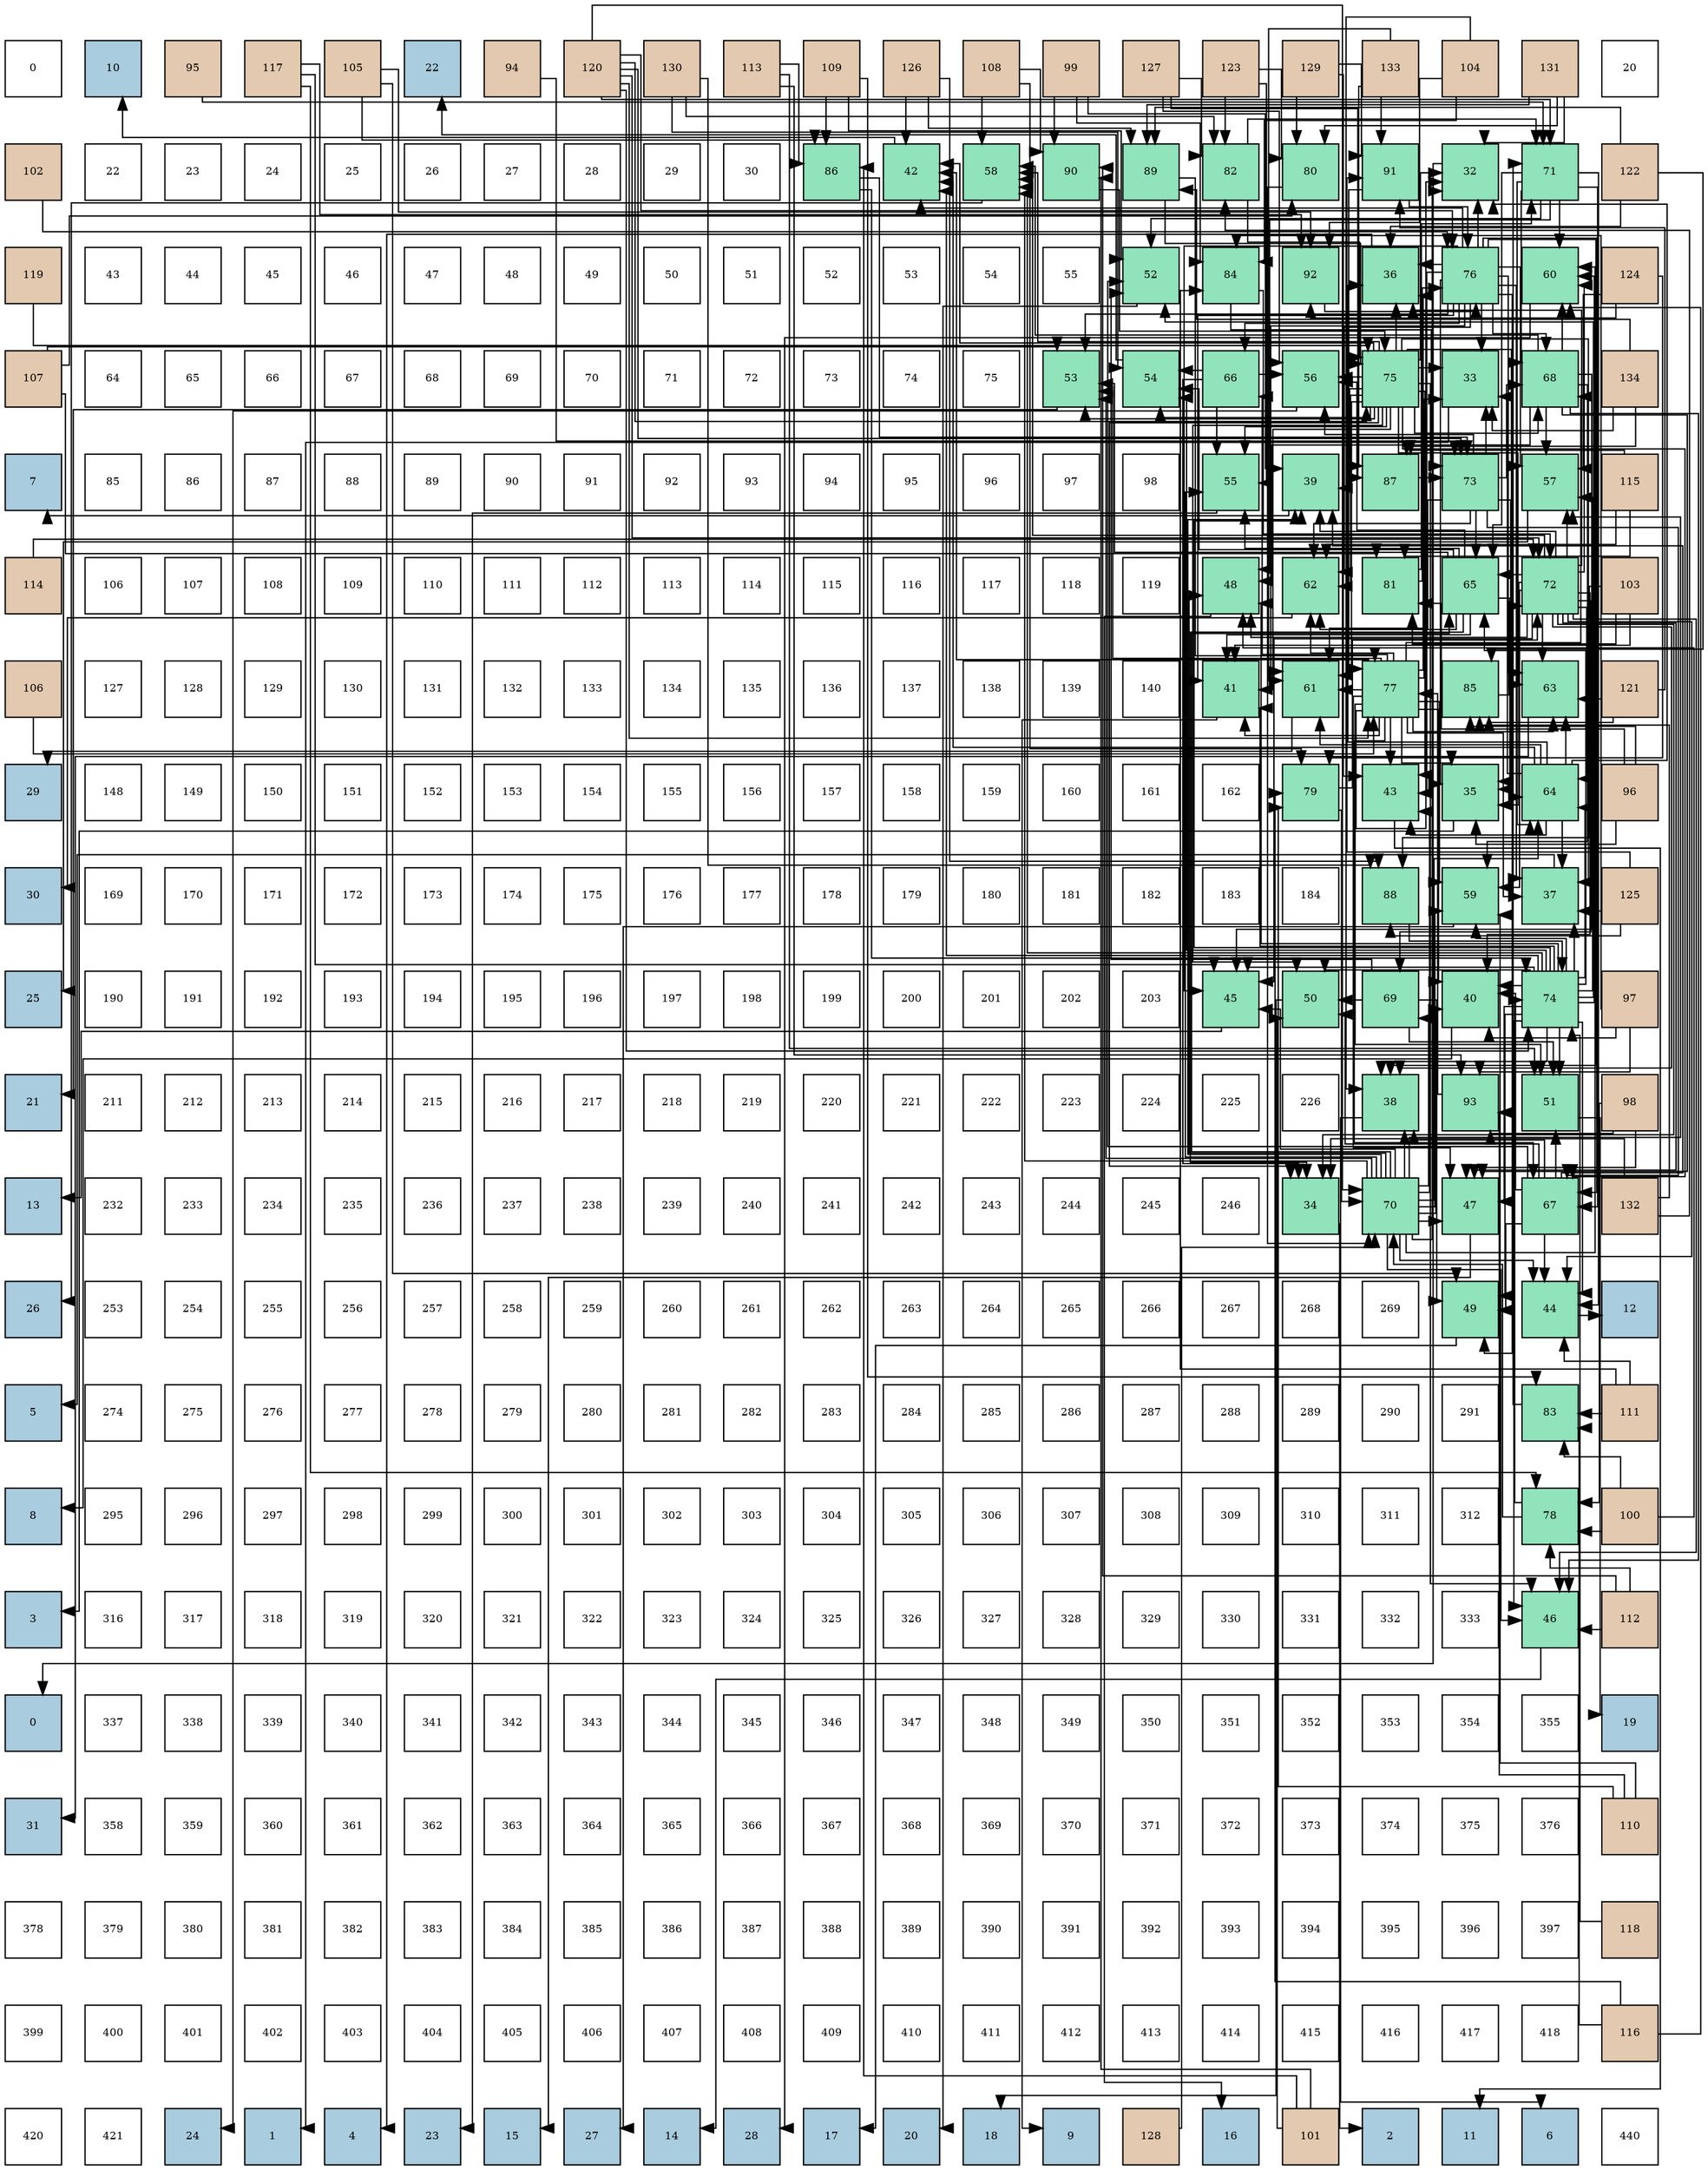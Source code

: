 digraph layout{
 rankdir=TB;
 splines=ortho;
 node [style=filled shape=square fixedsize=true width=0.6];
0[label="0", fontsize=8, fillcolor="#ffffff"];
1[label="10", fontsize=8, fillcolor="#a9ccde"];
2[label="95", fontsize=8, fillcolor="#e3c9af"];
3[label="117", fontsize=8, fillcolor="#e3c9af"];
4[label="105", fontsize=8, fillcolor="#e3c9af"];
5[label="22", fontsize=8, fillcolor="#a9ccde"];
6[label="94", fontsize=8, fillcolor="#e3c9af"];
7[label="120", fontsize=8, fillcolor="#e3c9af"];
8[label="130", fontsize=8, fillcolor="#e3c9af"];
9[label="113", fontsize=8, fillcolor="#e3c9af"];
10[label="109", fontsize=8, fillcolor="#e3c9af"];
11[label="126", fontsize=8, fillcolor="#e3c9af"];
12[label="108", fontsize=8, fillcolor="#e3c9af"];
13[label="99", fontsize=8, fillcolor="#e3c9af"];
14[label="127", fontsize=8, fillcolor="#e3c9af"];
15[label="123", fontsize=8, fillcolor="#e3c9af"];
16[label="129", fontsize=8, fillcolor="#e3c9af"];
17[label="133", fontsize=8, fillcolor="#e3c9af"];
18[label="104", fontsize=8, fillcolor="#e3c9af"];
19[label="131", fontsize=8, fillcolor="#e3c9af"];
20[label="20", fontsize=8, fillcolor="#ffffff"];
21[label="102", fontsize=8, fillcolor="#e3c9af"];
22[label="22", fontsize=8, fillcolor="#ffffff"];
23[label="23", fontsize=8, fillcolor="#ffffff"];
24[label="24", fontsize=8, fillcolor="#ffffff"];
25[label="25", fontsize=8, fillcolor="#ffffff"];
26[label="26", fontsize=8, fillcolor="#ffffff"];
27[label="27", fontsize=8, fillcolor="#ffffff"];
28[label="28", fontsize=8, fillcolor="#ffffff"];
29[label="29", fontsize=8, fillcolor="#ffffff"];
30[label="30", fontsize=8, fillcolor="#ffffff"];
31[label="86", fontsize=8, fillcolor="#91e3bb"];
32[label="42", fontsize=8, fillcolor="#91e3bb"];
33[label="58", fontsize=8, fillcolor="#91e3bb"];
34[label="90", fontsize=8, fillcolor="#91e3bb"];
35[label="89", fontsize=8, fillcolor="#91e3bb"];
36[label="82", fontsize=8, fillcolor="#91e3bb"];
37[label="80", fontsize=8, fillcolor="#91e3bb"];
38[label="91", fontsize=8, fillcolor="#91e3bb"];
39[label="32", fontsize=8, fillcolor="#91e3bb"];
40[label="71", fontsize=8, fillcolor="#91e3bb"];
41[label="122", fontsize=8, fillcolor="#e3c9af"];
42[label="119", fontsize=8, fillcolor="#e3c9af"];
43[label="43", fontsize=8, fillcolor="#ffffff"];
44[label="44", fontsize=8, fillcolor="#ffffff"];
45[label="45", fontsize=8, fillcolor="#ffffff"];
46[label="46", fontsize=8, fillcolor="#ffffff"];
47[label="47", fontsize=8, fillcolor="#ffffff"];
48[label="48", fontsize=8, fillcolor="#ffffff"];
49[label="49", fontsize=8, fillcolor="#ffffff"];
50[label="50", fontsize=8, fillcolor="#ffffff"];
51[label="51", fontsize=8, fillcolor="#ffffff"];
52[label="52", fontsize=8, fillcolor="#ffffff"];
53[label="53", fontsize=8, fillcolor="#ffffff"];
54[label="54", fontsize=8, fillcolor="#ffffff"];
55[label="55", fontsize=8, fillcolor="#ffffff"];
56[label="52", fontsize=8, fillcolor="#91e3bb"];
57[label="84", fontsize=8, fillcolor="#91e3bb"];
58[label="92", fontsize=8, fillcolor="#91e3bb"];
59[label="36", fontsize=8, fillcolor="#91e3bb"];
60[label="76", fontsize=8, fillcolor="#91e3bb"];
61[label="60", fontsize=8, fillcolor="#91e3bb"];
62[label="124", fontsize=8, fillcolor="#e3c9af"];
63[label="107", fontsize=8, fillcolor="#e3c9af"];
64[label="64", fontsize=8, fillcolor="#ffffff"];
65[label="65", fontsize=8, fillcolor="#ffffff"];
66[label="66", fontsize=8, fillcolor="#ffffff"];
67[label="67", fontsize=8, fillcolor="#ffffff"];
68[label="68", fontsize=8, fillcolor="#ffffff"];
69[label="69", fontsize=8, fillcolor="#ffffff"];
70[label="70", fontsize=8, fillcolor="#ffffff"];
71[label="71", fontsize=8, fillcolor="#ffffff"];
72[label="72", fontsize=8, fillcolor="#ffffff"];
73[label="73", fontsize=8, fillcolor="#ffffff"];
74[label="74", fontsize=8, fillcolor="#ffffff"];
75[label="75", fontsize=8, fillcolor="#ffffff"];
76[label="53", fontsize=8, fillcolor="#91e3bb"];
77[label="54", fontsize=8, fillcolor="#91e3bb"];
78[label="66", fontsize=8, fillcolor="#91e3bb"];
79[label="56", fontsize=8, fillcolor="#91e3bb"];
80[label="75", fontsize=8, fillcolor="#91e3bb"];
81[label="33", fontsize=8, fillcolor="#91e3bb"];
82[label="68", fontsize=8, fillcolor="#91e3bb"];
83[label="134", fontsize=8, fillcolor="#e3c9af"];
84[label="7", fontsize=8, fillcolor="#a9ccde"];
85[label="85", fontsize=8, fillcolor="#ffffff"];
86[label="86", fontsize=8, fillcolor="#ffffff"];
87[label="87", fontsize=8, fillcolor="#ffffff"];
88[label="88", fontsize=8, fillcolor="#ffffff"];
89[label="89", fontsize=8, fillcolor="#ffffff"];
90[label="90", fontsize=8, fillcolor="#ffffff"];
91[label="91", fontsize=8, fillcolor="#ffffff"];
92[label="92", fontsize=8, fillcolor="#ffffff"];
93[label="93", fontsize=8, fillcolor="#ffffff"];
94[label="94", fontsize=8, fillcolor="#ffffff"];
95[label="95", fontsize=8, fillcolor="#ffffff"];
96[label="96", fontsize=8, fillcolor="#ffffff"];
97[label="97", fontsize=8, fillcolor="#ffffff"];
98[label="98", fontsize=8, fillcolor="#ffffff"];
99[label="55", fontsize=8, fillcolor="#91e3bb"];
100[label="39", fontsize=8, fillcolor="#91e3bb"];
101[label="87", fontsize=8, fillcolor="#91e3bb"];
102[label="73", fontsize=8, fillcolor="#91e3bb"];
103[label="57", fontsize=8, fillcolor="#91e3bb"];
104[label="115", fontsize=8, fillcolor="#e3c9af"];
105[label="114", fontsize=8, fillcolor="#e3c9af"];
106[label="106", fontsize=8, fillcolor="#ffffff"];
107[label="107", fontsize=8, fillcolor="#ffffff"];
108[label="108", fontsize=8, fillcolor="#ffffff"];
109[label="109", fontsize=8, fillcolor="#ffffff"];
110[label="110", fontsize=8, fillcolor="#ffffff"];
111[label="111", fontsize=8, fillcolor="#ffffff"];
112[label="112", fontsize=8, fillcolor="#ffffff"];
113[label="113", fontsize=8, fillcolor="#ffffff"];
114[label="114", fontsize=8, fillcolor="#ffffff"];
115[label="115", fontsize=8, fillcolor="#ffffff"];
116[label="116", fontsize=8, fillcolor="#ffffff"];
117[label="117", fontsize=8, fillcolor="#ffffff"];
118[label="118", fontsize=8, fillcolor="#ffffff"];
119[label="119", fontsize=8, fillcolor="#ffffff"];
120[label="48", fontsize=8, fillcolor="#91e3bb"];
121[label="62", fontsize=8, fillcolor="#91e3bb"];
122[label="81", fontsize=8, fillcolor="#91e3bb"];
123[label="65", fontsize=8, fillcolor="#91e3bb"];
124[label="72", fontsize=8, fillcolor="#91e3bb"];
125[label="103", fontsize=8, fillcolor="#e3c9af"];
126[label="106", fontsize=8, fillcolor="#e3c9af"];
127[label="127", fontsize=8, fillcolor="#ffffff"];
128[label="128", fontsize=8, fillcolor="#ffffff"];
129[label="129", fontsize=8, fillcolor="#ffffff"];
130[label="130", fontsize=8, fillcolor="#ffffff"];
131[label="131", fontsize=8, fillcolor="#ffffff"];
132[label="132", fontsize=8, fillcolor="#ffffff"];
133[label="133", fontsize=8, fillcolor="#ffffff"];
134[label="134", fontsize=8, fillcolor="#ffffff"];
135[label="135", fontsize=8, fillcolor="#ffffff"];
136[label="136", fontsize=8, fillcolor="#ffffff"];
137[label="137", fontsize=8, fillcolor="#ffffff"];
138[label="138", fontsize=8, fillcolor="#ffffff"];
139[label="139", fontsize=8, fillcolor="#ffffff"];
140[label="140", fontsize=8, fillcolor="#ffffff"];
141[label="41", fontsize=8, fillcolor="#91e3bb"];
142[label="61", fontsize=8, fillcolor="#91e3bb"];
143[label="77", fontsize=8, fillcolor="#91e3bb"];
144[label="85", fontsize=8, fillcolor="#91e3bb"];
145[label="63", fontsize=8, fillcolor="#91e3bb"];
146[label="121", fontsize=8, fillcolor="#e3c9af"];
147[label="29", fontsize=8, fillcolor="#a9ccde"];
148[label="148", fontsize=8, fillcolor="#ffffff"];
149[label="149", fontsize=8, fillcolor="#ffffff"];
150[label="150", fontsize=8, fillcolor="#ffffff"];
151[label="151", fontsize=8, fillcolor="#ffffff"];
152[label="152", fontsize=8, fillcolor="#ffffff"];
153[label="153", fontsize=8, fillcolor="#ffffff"];
154[label="154", fontsize=8, fillcolor="#ffffff"];
155[label="155", fontsize=8, fillcolor="#ffffff"];
156[label="156", fontsize=8, fillcolor="#ffffff"];
157[label="157", fontsize=8, fillcolor="#ffffff"];
158[label="158", fontsize=8, fillcolor="#ffffff"];
159[label="159", fontsize=8, fillcolor="#ffffff"];
160[label="160", fontsize=8, fillcolor="#ffffff"];
161[label="161", fontsize=8, fillcolor="#ffffff"];
162[label="162", fontsize=8, fillcolor="#ffffff"];
163[label="79", fontsize=8, fillcolor="#91e3bb"];
164[label="43", fontsize=8, fillcolor="#91e3bb"];
165[label="35", fontsize=8, fillcolor="#91e3bb"];
166[label="64", fontsize=8, fillcolor="#91e3bb"];
167[label="96", fontsize=8, fillcolor="#e3c9af"];
168[label="30", fontsize=8, fillcolor="#a9ccde"];
169[label="169", fontsize=8, fillcolor="#ffffff"];
170[label="170", fontsize=8, fillcolor="#ffffff"];
171[label="171", fontsize=8, fillcolor="#ffffff"];
172[label="172", fontsize=8, fillcolor="#ffffff"];
173[label="173", fontsize=8, fillcolor="#ffffff"];
174[label="174", fontsize=8, fillcolor="#ffffff"];
175[label="175", fontsize=8, fillcolor="#ffffff"];
176[label="176", fontsize=8, fillcolor="#ffffff"];
177[label="177", fontsize=8, fillcolor="#ffffff"];
178[label="178", fontsize=8, fillcolor="#ffffff"];
179[label="179", fontsize=8, fillcolor="#ffffff"];
180[label="180", fontsize=8, fillcolor="#ffffff"];
181[label="181", fontsize=8, fillcolor="#ffffff"];
182[label="182", fontsize=8, fillcolor="#ffffff"];
183[label="183", fontsize=8, fillcolor="#ffffff"];
184[label="184", fontsize=8, fillcolor="#ffffff"];
185[label="88", fontsize=8, fillcolor="#91e3bb"];
186[label="59", fontsize=8, fillcolor="#91e3bb"];
187[label="37", fontsize=8, fillcolor="#91e3bb"];
188[label="125", fontsize=8, fillcolor="#e3c9af"];
189[label="25", fontsize=8, fillcolor="#a9ccde"];
190[label="190", fontsize=8, fillcolor="#ffffff"];
191[label="191", fontsize=8, fillcolor="#ffffff"];
192[label="192", fontsize=8, fillcolor="#ffffff"];
193[label="193", fontsize=8, fillcolor="#ffffff"];
194[label="194", fontsize=8, fillcolor="#ffffff"];
195[label="195", fontsize=8, fillcolor="#ffffff"];
196[label="196", fontsize=8, fillcolor="#ffffff"];
197[label="197", fontsize=8, fillcolor="#ffffff"];
198[label="198", fontsize=8, fillcolor="#ffffff"];
199[label="199", fontsize=8, fillcolor="#ffffff"];
200[label="200", fontsize=8, fillcolor="#ffffff"];
201[label="201", fontsize=8, fillcolor="#ffffff"];
202[label="202", fontsize=8, fillcolor="#ffffff"];
203[label="203", fontsize=8, fillcolor="#ffffff"];
204[label="45", fontsize=8, fillcolor="#91e3bb"];
205[label="50", fontsize=8, fillcolor="#91e3bb"];
206[label="69", fontsize=8, fillcolor="#91e3bb"];
207[label="40", fontsize=8, fillcolor="#91e3bb"];
208[label="74", fontsize=8, fillcolor="#91e3bb"];
209[label="97", fontsize=8, fillcolor="#e3c9af"];
210[label="21", fontsize=8, fillcolor="#a9ccde"];
211[label="211", fontsize=8, fillcolor="#ffffff"];
212[label="212", fontsize=8, fillcolor="#ffffff"];
213[label="213", fontsize=8, fillcolor="#ffffff"];
214[label="214", fontsize=8, fillcolor="#ffffff"];
215[label="215", fontsize=8, fillcolor="#ffffff"];
216[label="216", fontsize=8, fillcolor="#ffffff"];
217[label="217", fontsize=8, fillcolor="#ffffff"];
218[label="218", fontsize=8, fillcolor="#ffffff"];
219[label="219", fontsize=8, fillcolor="#ffffff"];
220[label="220", fontsize=8, fillcolor="#ffffff"];
221[label="221", fontsize=8, fillcolor="#ffffff"];
222[label="222", fontsize=8, fillcolor="#ffffff"];
223[label="223", fontsize=8, fillcolor="#ffffff"];
224[label="224", fontsize=8, fillcolor="#ffffff"];
225[label="225", fontsize=8, fillcolor="#ffffff"];
226[label="226", fontsize=8, fillcolor="#ffffff"];
227[label="38", fontsize=8, fillcolor="#91e3bb"];
228[label="93", fontsize=8, fillcolor="#91e3bb"];
229[label="51", fontsize=8, fillcolor="#91e3bb"];
230[label="98", fontsize=8, fillcolor="#e3c9af"];
231[label="13", fontsize=8, fillcolor="#a9ccde"];
232[label="232", fontsize=8, fillcolor="#ffffff"];
233[label="233", fontsize=8, fillcolor="#ffffff"];
234[label="234", fontsize=8, fillcolor="#ffffff"];
235[label="235", fontsize=8, fillcolor="#ffffff"];
236[label="236", fontsize=8, fillcolor="#ffffff"];
237[label="237", fontsize=8, fillcolor="#ffffff"];
238[label="238", fontsize=8, fillcolor="#ffffff"];
239[label="239", fontsize=8, fillcolor="#ffffff"];
240[label="240", fontsize=8, fillcolor="#ffffff"];
241[label="241", fontsize=8, fillcolor="#ffffff"];
242[label="242", fontsize=8, fillcolor="#ffffff"];
243[label="243", fontsize=8, fillcolor="#ffffff"];
244[label="244", fontsize=8, fillcolor="#ffffff"];
245[label="245", fontsize=8, fillcolor="#ffffff"];
246[label="246", fontsize=8, fillcolor="#ffffff"];
247[label="34", fontsize=8, fillcolor="#91e3bb"];
248[label="70", fontsize=8, fillcolor="#91e3bb"];
249[label="47", fontsize=8, fillcolor="#91e3bb"];
250[label="67", fontsize=8, fillcolor="#91e3bb"];
251[label="132", fontsize=8, fillcolor="#e3c9af"];
252[label="26", fontsize=8, fillcolor="#a9ccde"];
253[label="253", fontsize=8, fillcolor="#ffffff"];
254[label="254", fontsize=8, fillcolor="#ffffff"];
255[label="255", fontsize=8, fillcolor="#ffffff"];
256[label="256", fontsize=8, fillcolor="#ffffff"];
257[label="257", fontsize=8, fillcolor="#ffffff"];
258[label="258", fontsize=8, fillcolor="#ffffff"];
259[label="259", fontsize=8, fillcolor="#ffffff"];
260[label="260", fontsize=8, fillcolor="#ffffff"];
261[label="261", fontsize=8, fillcolor="#ffffff"];
262[label="262", fontsize=8, fillcolor="#ffffff"];
263[label="263", fontsize=8, fillcolor="#ffffff"];
264[label="264", fontsize=8, fillcolor="#ffffff"];
265[label="265", fontsize=8, fillcolor="#ffffff"];
266[label="266", fontsize=8, fillcolor="#ffffff"];
267[label="267", fontsize=8, fillcolor="#ffffff"];
268[label="268", fontsize=8, fillcolor="#ffffff"];
269[label="269", fontsize=8, fillcolor="#ffffff"];
270[label="49", fontsize=8, fillcolor="#91e3bb"];
271[label="44", fontsize=8, fillcolor="#91e3bb"];
272[label="12", fontsize=8, fillcolor="#a9ccde"];
273[label="5", fontsize=8, fillcolor="#a9ccde"];
274[label="274", fontsize=8, fillcolor="#ffffff"];
275[label="275", fontsize=8, fillcolor="#ffffff"];
276[label="276", fontsize=8, fillcolor="#ffffff"];
277[label="277", fontsize=8, fillcolor="#ffffff"];
278[label="278", fontsize=8, fillcolor="#ffffff"];
279[label="279", fontsize=8, fillcolor="#ffffff"];
280[label="280", fontsize=8, fillcolor="#ffffff"];
281[label="281", fontsize=8, fillcolor="#ffffff"];
282[label="282", fontsize=8, fillcolor="#ffffff"];
283[label="283", fontsize=8, fillcolor="#ffffff"];
284[label="284", fontsize=8, fillcolor="#ffffff"];
285[label="285", fontsize=8, fillcolor="#ffffff"];
286[label="286", fontsize=8, fillcolor="#ffffff"];
287[label="287", fontsize=8, fillcolor="#ffffff"];
288[label="288", fontsize=8, fillcolor="#ffffff"];
289[label="289", fontsize=8, fillcolor="#ffffff"];
290[label="290", fontsize=8, fillcolor="#ffffff"];
291[label="291", fontsize=8, fillcolor="#ffffff"];
292[label="83", fontsize=8, fillcolor="#91e3bb"];
293[label="111", fontsize=8, fillcolor="#e3c9af"];
294[label="8", fontsize=8, fillcolor="#a9ccde"];
295[label="295", fontsize=8, fillcolor="#ffffff"];
296[label="296", fontsize=8, fillcolor="#ffffff"];
297[label="297", fontsize=8, fillcolor="#ffffff"];
298[label="298", fontsize=8, fillcolor="#ffffff"];
299[label="299", fontsize=8, fillcolor="#ffffff"];
300[label="300", fontsize=8, fillcolor="#ffffff"];
301[label="301", fontsize=8, fillcolor="#ffffff"];
302[label="302", fontsize=8, fillcolor="#ffffff"];
303[label="303", fontsize=8, fillcolor="#ffffff"];
304[label="304", fontsize=8, fillcolor="#ffffff"];
305[label="305", fontsize=8, fillcolor="#ffffff"];
306[label="306", fontsize=8, fillcolor="#ffffff"];
307[label="307", fontsize=8, fillcolor="#ffffff"];
308[label="308", fontsize=8, fillcolor="#ffffff"];
309[label="309", fontsize=8, fillcolor="#ffffff"];
310[label="310", fontsize=8, fillcolor="#ffffff"];
311[label="311", fontsize=8, fillcolor="#ffffff"];
312[label="312", fontsize=8, fillcolor="#ffffff"];
313[label="78", fontsize=8, fillcolor="#91e3bb"];
314[label="100", fontsize=8, fillcolor="#e3c9af"];
315[label="3", fontsize=8, fillcolor="#a9ccde"];
316[label="316", fontsize=8, fillcolor="#ffffff"];
317[label="317", fontsize=8, fillcolor="#ffffff"];
318[label="318", fontsize=8, fillcolor="#ffffff"];
319[label="319", fontsize=8, fillcolor="#ffffff"];
320[label="320", fontsize=8, fillcolor="#ffffff"];
321[label="321", fontsize=8, fillcolor="#ffffff"];
322[label="322", fontsize=8, fillcolor="#ffffff"];
323[label="323", fontsize=8, fillcolor="#ffffff"];
324[label="324", fontsize=8, fillcolor="#ffffff"];
325[label="325", fontsize=8, fillcolor="#ffffff"];
326[label="326", fontsize=8, fillcolor="#ffffff"];
327[label="327", fontsize=8, fillcolor="#ffffff"];
328[label="328", fontsize=8, fillcolor="#ffffff"];
329[label="329", fontsize=8, fillcolor="#ffffff"];
330[label="330", fontsize=8, fillcolor="#ffffff"];
331[label="331", fontsize=8, fillcolor="#ffffff"];
332[label="332", fontsize=8, fillcolor="#ffffff"];
333[label="333", fontsize=8, fillcolor="#ffffff"];
334[label="46", fontsize=8, fillcolor="#91e3bb"];
335[label="112", fontsize=8, fillcolor="#e3c9af"];
336[label="0", fontsize=8, fillcolor="#a9ccde"];
337[label="337", fontsize=8, fillcolor="#ffffff"];
338[label="338", fontsize=8, fillcolor="#ffffff"];
339[label="339", fontsize=8, fillcolor="#ffffff"];
340[label="340", fontsize=8, fillcolor="#ffffff"];
341[label="341", fontsize=8, fillcolor="#ffffff"];
342[label="342", fontsize=8, fillcolor="#ffffff"];
343[label="343", fontsize=8, fillcolor="#ffffff"];
344[label="344", fontsize=8, fillcolor="#ffffff"];
345[label="345", fontsize=8, fillcolor="#ffffff"];
346[label="346", fontsize=8, fillcolor="#ffffff"];
347[label="347", fontsize=8, fillcolor="#ffffff"];
348[label="348", fontsize=8, fillcolor="#ffffff"];
349[label="349", fontsize=8, fillcolor="#ffffff"];
350[label="350", fontsize=8, fillcolor="#ffffff"];
351[label="351", fontsize=8, fillcolor="#ffffff"];
352[label="352", fontsize=8, fillcolor="#ffffff"];
353[label="353", fontsize=8, fillcolor="#ffffff"];
354[label="354", fontsize=8, fillcolor="#ffffff"];
355[label="355", fontsize=8, fillcolor="#ffffff"];
356[label="19", fontsize=8, fillcolor="#a9ccde"];
357[label="31", fontsize=8, fillcolor="#a9ccde"];
358[label="358", fontsize=8, fillcolor="#ffffff"];
359[label="359", fontsize=8, fillcolor="#ffffff"];
360[label="360", fontsize=8, fillcolor="#ffffff"];
361[label="361", fontsize=8, fillcolor="#ffffff"];
362[label="362", fontsize=8, fillcolor="#ffffff"];
363[label="363", fontsize=8, fillcolor="#ffffff"];
364[label="364", fontsize=8, fillcolor="#ffffff"];
365[label="365", fontsize=8, fillcolor="#ffffff"];
366[label="366", fontsize=8, fillcolor="#ffffff"];
367[label="367", fontsize=8, fillcolor="#ffffff"];
368[label="368", fontsize=8, fillcolor="#ffffff"];
369[label="369", fontsize=8, fillcolor="#ffffff"];
370[label="370", fontsize=8, fillcolor="#ffffff"];
371[label="371", fontsize=8, fillcolor="#ffffff"];
372[label="372", fontsize=8, fillcolor="#ffffff"];
373[label="373", fontsize=8, fillcolor="#ffffff"];
374[label="374", fontsize=8, fillcolor="#ffffff"];
375[label="375", fontsize=8, fillcolor="#ffffff"];
376[label="376", fontsize=8, fillcolor="#ffffff"];
377[label="110", fontsize=8, fillcolor="#e3c9af"];
378[label="378", fontsize=8, fillcolor="#ffffff"];
379[label="379", fontsize=8, fillcolor="#ffffff"];
380[label="380", fontsize=8, fillcolor="#ffffff"];
381[label="381", fontsize=8, fillcolor="#ffffff"];
382[label="382", fontsize=8, fillcolor="#ffffff"];
383[label="383", fontsize=8, fillcolor="#ffffff"];
384[label="384", fontsize=8, fillcolor="#ffffff"];
385[label="385", fontsize=8, fillcolor="#ffffff"];
386[label="386", fontsize=8, fillcolor="#ffffff"];
387[label="387", fontsize=8, fillcolor="#ffffff"];
388[label="388", fontsize=8, fillcolor="#ffffff"];
389[label="389", fontsize=8, fillcolor="#ffffff"];
390[label="390", fontsize=8, fillcolor="#ffffff"];
391[label="391", fontsize=8, fillcolor="#ffffff"];
392[label="392", fontsize=8, fillcolor="#ffffff"];
393[label="393", fontsize=8, fillcolor="#ffffff"];
394[label="394", fontsize=8, fillcolor="#ffffff"];
395[label="395", fontsize=8, fillcolor="#ffffff"];
396[label="396", fontsize=8, fillcolor="#ffffff"];
397[label="397", fontsize=8, fillcolor="#ffffff"];
398[label="118", fontsize=8, fillcolor="#e3c9af"];
399[label="399", fontsize=8, fillcolor="#ffffff"];
400[label="400", fontsize=8, fillcolor="#ffffff"];
401[label="401", fontsize=8, fillcolor="#ffffff"];
402[label="402", fontsize=8, fillcolor="#ffffff"];
403[label="403", fontsize=8, fillcolor="#ffffff"];
404[label="404", fontsize=8, fillcolor="#ffffff"];
405[label="405", fontsize=8, fillcolor="#ffffff"];
406[label="406", fontsize=8, fillcolor="#ffffff"];
407[label="407", fontsize=8, fillcolor="#ffffff"];
408[label="408", fontsize=8, fillcolor="#ffffff"];
409[label="409", fontsize=8, fillcolor="#ffffff"];
410[label="410", fontsize=8, fillcolor="#ffffff"];
411[label="411", fontsize=8, fillcolor="#ffffff"];
412[label="412", fontsize=8, fillcolor="#ffffff"];
413[label="413", fontsize=8, fillcolor="#ffffff"];
414[label="414", fontsize=8, fillcolor="#ffffff"];
415[label="415", fontsize=8, fillcolor="#ffffff"];
416[label="416", fontsize=8, fillcolor="#ffffff"];
417[label="417", fontsize=8, fillcolor="#ffffff"];
418[label="418", fontsize=8, fillcolor="#ffffff"];
419[label="116", fontsize=8, fillcolor="#e3c9af"];
420[label="420", fontsize=8, fillcolor="#ffffff"];
421[label="421", fontsize=8, fillcolor="#ffffff"];
422[label="24", fontsize=8, fillcolor="#a9ccde"];
423[label="1", fontsize=8, fillcolor="#a9ccde"];
424[label="4", fontsize=8, fillcolor="#a9ccde"];
425[label="23", fontsize=8, fillcolor="#a9ccde"];
426[label="15", fontsize=8, fillcolor="#a9ccde"];
427[label="27", fontsize=8, fillcolor="#a9ccde"];
428[label="14", fontsize=8, fillcolor="#a9ccde"];
429[label="28", fontsize=8, fillcolor="#a9ccde"];
430[label="17", fontsize=8, fillcolor="#a9ccde"];
431[label="20", fontsize=8, fillcolor="#a9ccde"];
432[label="18", fontsize=8, fillcolor="#a9ccde"];
433[label="9", fontsize=8, fillcolor="#a9ccde"];
434[label="128", fontsize=8, fillcolor="#e3c9af"];
435[label="16", fontsize=8, fillcolor="#a9ccde"];
436[label="101", fontsize=8, fillcolor="#e3c9af"];
437[label="2", fontsize=8, fillcolor="#a9ccde"];
438[label="11", fontsize=8, fillcolor="#a9ccde"];
439[label="6", fontsize=8, fillcolor="#a9ccde"];
440[label="440", fontsize=8, fillcolor="#ffffff"];
edge [constraint=false, style=vis];39 -> 336;
81 -> 423;
247 -> 437;
165 -> 315;
59 -> 424;
187 -> 273;
227 -> 439;
100 -> 84;
207 -> 294;
141 -> 433;
32 -> 1;
164 -> 438;
271 -> 272;
204 -> 231;
334 -> 428;
249 -> 426;
120 -> 435;
270 -> 430;
205 -> 432;
229 -> 356;
56 -> 431;
76 -> 210;
77 -> 5;
99 -> 425;
79 -> 422;
103 -> 189;
33 -> 252;
186 -> 427;
61 -> 429;
142 -> 147;
121 -> 168;
145 -> 357;
166 -> 39;
166 -> 81;
166 -> 59;
166 -> 187;
166 -> 32;
166 -> 164;
166 -> 142;
166 -> 145;
123 -> 247;
123 -> 165;
123 -> 141;
123 -> 76;
123 -> 77;
123 -> 99;
123 -> 79;
123 -> 121;
78 -> 247;
78 -> 77;
78 -> 99;
78 -> 79;
250 -> 227;
250 -> 100;
250 -> 207;
250 -> 271;
250 -> 270;
250 -> 205;
250 -> 229;
250 -> 56;
82 -> 204;
82 -> 334;
82 -> 249;
82 -> 120;
82 -> 103;
82 -> 33;
82 -> 186;
82 -> 61;
206 -> 270;
206 -> 205;
206 -> 229;
206 -> 56;
248 -> 39;
248 -> 227;
248 -> 100;
248 -> 207;
248 -> 164;
248 -> 271;
248 -> 204;
248 -> 334;
248 -> 249;
248 -> 120;
248 -> 76;
248 -> 99;
248 -> 103;
248 -> 33;
248 -> 186;
248 -> 61;
248 -> 166;
248 -> 123;
248 -> 206;
40 -> 271;
40 -> 120;
40 -> 56;
40 -> 61;
40 -> 166;
40 -> 123;
40 -> 250;
40 -> 82;
124 -> 247;
124 -> 165;
124 -> 59;
124 -> 227;
124 -> 100;
124 -> 207;
124 -> 271;
124 -> 204;
124 -> 334;
124 -> 249;
124 -> 120;
124 -> 103;
124 -> 33;
124 -> 186;
124 -> 61;
124 -> 145;
124 -> 166;
124 -> 123;
124 -> 206;
102 -> 81;
102 -> 79;
102 -> 142;
102 -> 121;
102 -> 166;
102 -> 123;
102 -> 250;
102 -> 82;
208 -> 187;
208 -> 227;
208 -> 100;
208 -> 207;
208 -> 141;
208 -> 32;
208 -> 271;
208 -> 204;
208 -> 334;
208 -> 249;
208 -> 120;
208 -> 270;
208 -> 205;
208 -> 229;
208 -> 56;
208 -> 77;
208 -> 103;
208 -> 33;
208 -> 186;
208 -> 61;
208 -> 166;
208 -> 123;
80 -> 39;
80 -> 81;
80 -> 247;
80 -> 165;
80 -> 59;
80 -> 187;
80 -> 100;
80 -> 141;
80 -> 32;
80 -> 164;
80 -> 334;
80 -> 205;
80 -> 76;
80 -> 77;
80 -> 99;
80 -> 79;
80 -> 33;
80 -> 142;
80 -> 121;
80 -> 145;
80 -> 250;
80 -> 82;
60 -> 39;
60 -> 81;
60 -> 165;
60 -> 59;
60 -> 187;
60 -> 227;
60 -> 141;
60 -> 32;
60 -> 164;
60 -> 204;
60 -> 270;
60 -> 76;
60 -> 103;
60 -> 142;
60 -> 121;
60 -> 145;
60 -> 78;
60 -> 250;
60 -> 82;
143 -> 39;
143 -> 81;
143 -> 165;
143 -> 59;
143 -> 187;
143 -> 207;
143 -> 141;
143 -> 32;
143 -> 164;
143 -> 249;
143 -> 229;
143 -> 76;
143 -> 186;
143 -> 142;
143 -> 121;
143 -> 145;
143 -> 78;
143 -> 250;
143 -> 82;
313 -> 248;
313 -> 208;
163 -> 248;
163 -> 124;
37 -> 248;
122 -> 40;
122 -> 60;
36 -> 40;
36 -> 80;
292 -> 40;
57 -> 124;
57 -> 102;
144 -> 124;
31 -> 102;
31 -> 208;
101 -> 102;
185 -> 208;
35 -> 80;
35 -> 143;
34 -> 80;
38 -> 60;
38 -> 143;
58 -> 60;
228 -> 143;
6 -> 102;
2 -> 40;
167 -> 165;
167 -> 122;
167 -> 144;
209 -> 207;
209 -> 57;
209 -> 228;
230 -> 249;
230 -> 313;
230 -> 228;
13 -> 100;
13 -> 57;
13 -> 34;
314 -> 120;
314 -> 313;
314 -> 292;
436 -> 205;
436 -> 31;
436 -> 34;
21 -> 60;
125 -> 141;
125 -> 122;
125 -> 185;
18 -> 227;
18 -> 57;
18 -> 58;
4 -> 270;
4 -> 31;
4 -> 58;
126 -> 143;
63 -> 76;
63 -> 37;
63 -> 122;
12 -> 33;
12 -> 163;
12 -> 34;
10 -> 56;
10 -> 292;
10 -> 31;
377 -> 186;
377 -> 163;
377 -> 228;
293 -> 271;
293 -> 292;
293 -> 57;
335 -> 334;
335 -> 313;
335 -> 34;
9 -> 229;
9 -> 31;
9 -> 228;
105 -> 124;
104 -> 121;
104 -> 122;
104 -> 101;
419 -> 61;
419 -> 163;
419 -> 292;
3 -> 204;
3 -> 313;
3 -> 58;
398 -> 208;
42 -> 80;
7 -> 248;
7 -> 40;
7 -> 124;
7 -> 102;
7 -> 208;
7 -> 80;
7 -> 60;
7 -> 143;
146 -> 145;
146 -> 144;
146 -> 38;
41 -> 59;
41 -> 144;
41 -> 35;
15 -> 99;
15 -> 37;
15 -> 36;
62 -> 103;
62 -> 163;
62 -> 58;
188 -> 187;
188 -> 185;
188 -> 38;
11 -> 32;
11 -> 185;
11 -> 35;
14 -> 79;
14 -> 36;
14 -> 101;
434 -> 248;
16 -> 164;
16 -> 37;
16 -> 38;
8 -> 77;
8 -> 36;
8 -> 185;
19 -> 39;
19 -> 37;
19 -> 35;
251 -> 247;
251 -> 36;
251 -> 144;
17 -> 142;
17 -> 101;
17 -> 38;
83 -> 81;
83 -> 101;
83 -> 35;
edge [constraint=true, style=invis];
0 -> 21 -> 42 -> 63 -> 84 -> 105 -> 126 -> 147 -> 168 -> 189 -> 210 -> 231 -> 252 -> 273 -> 294 -> 315 -> 336 -> 357 -> 378 -> 399 -> 420;
1 -> 22 -> 43 -> 64 -> 85 -> 106 -> 127 -> 148 -> 169 -> 190 -> 211 -> 232 -> 253 -> 274 -> 295 -> 316 -> 337 -> 358 -> 379 -> 400 -> 421;
2 -> 23 -> 44 -> 65 -> 86 -> 107 -> 128 -> 149 -> 170 -> 191 -> 212 -> 233 -> 254 -> 275 -> 296 -> 317 -> 338 -> 359 -> 380 -> 401 -> 422;
3 -> 24 -> 45 -> 66 -> 87 -> 108 -> 129 -> 150 -> 171 -> 192 -> 213 -> 234 -> 255 -> 276 -> 297 -> 318 -> 339 -> 360 -> 381 -> 402 -> 423;
4 -> 25 -> 46 -> 67 -> 88 -> 109 -> 130 -> 151 -> 172 -> 193 -> 214 -> 235 -> 256 -> 277 -> 298 -> 319 -> 340 -> 361 -> 382 -> 403 -> 424;
5 -> 26 -> 47 -> 68 -> 89 -> 110 -> 131 -> 152 -> 173 -> 194 -> 215 -> 236 -> 257 -> 278 -> 299 -> 320 -> 341 -> 362 -> 383 -> 404 -> 425;
6 -> 27 -> 48 -> 69 -> 90 -> 111 -> 132 -> 153 -> 174 -> 195 -> 216 -> 237 -> 258 -> 279 -> 300 -> 321 -> 342 -> 363 -> 384 -> 405 -> 426;
7 -> 28 -> 49 -> 70 -> 91 -> 112 -> 133 -> 154 -> 175 -> 196 -> 217 -> 238 -> 259 -> 280 -> 301 -> 322 -> 343 -> 364 -> 385 -> 406 -> 427;
8 -> 29 -> 50 -> 71 -> 92 -> 113 -> 134 -> 155 -> 176 -> 197 -> 218 -> 239 -> 260 -> 281 -> 302 -> 323 -> 344 -> 365 -> 386 -> 407 -> 428;
9 -> 30 -> 51 -> 72 -> 93 -> 114 -> 135 -> 156 -> 177 -> 198 -> 219 -> 240 -> 261 -> 282 -> 303 -> 324 -> 345 -> 366 -> 387 -> 408 -> 429;
10 -> 31 -> 52 -> 73 -> 94 -> 115 -> 136 -> 157 -> 178 -> 199 -> 220 -> 241 -> 262 -> 283 -> 304 -> 325 -> 346 -> 367 -> 388 -> 409 -> 430;
11 -> 32 -> 53 -> 74 -> 95 -> 116 -> 137 -> 158 -> 179 -> 200 -> 221 -> 242 -> 263 -> 284 -> 305 -> 326 -> 347 -> 368 -> 389 -> 410 -> 431;
12 -> 33 -> 54 -> 75 -> 96 -> 117 -> 138 -> 159 -> 180 -> 201 -> 222 -> 243 -> 264 -> 285 -> 306 -> 327 -> 348 -> 369 -> 390 -> 411 -> 432;
13 -> 34 -> 55 -> 76 -> 97 -> 118 -> 139 -> 160 -> 181 -> 202 -> 223 -> 244 -> 265 -> 286 -> 307 -> 328 -> 349 -> 370 -> 391 -> 412 -> 433;
14 -> 35 -> 56 -> 77 -> 98 -> 119 -> 140 -> 161 -> 182 -> 203 -> 224 -> 245 -> 266 -> 287 -> 308 -> 329 -> 350 -> 371 -> 392 -> 413 -> 434;
15 -> 36 -> 57 -> 78 -> 99 -> 120 -> 141 -> 162 -> 183 -> 204 -> 225 -> 246 -> 267 -> 288 -> 309 -> 330 -> 351 -> 372 -> 393 -> 414 -> 435;
16 -> 37 -> 58 -> 79 -> 100 -> 121 -> 142 -> 163 -> 184 -> 205 -> 226 -> 247 -> 268 -> 289 -> 310 -> 331 -> 352 -> 373 -> 394 -> 415 -> 436;
17 -> 38 -> 59 -> 80 -> 101 -> 122 -> 143 -> 164 -> 185 -> 206 -> 227 -> 248 -> 269 -> 290 -> 311 -> 332 -> 353 -> 374 -> 395 -> 416 -> 437;
18 -> 39 -> 60 -> 81 -> 102 -> 123 -> 144 -> 165 -> 186 -> 207 -> 228 -> 249 -> 270 -> 291 -> 312 -> 333 -> 354 -> 375 -> 396 -> 417 -> 438;
19 -> 40 -> 61 -> 82 -> 103 -> 124 -> 145 -> 166 -> 187 -> 208 -> 229 -> 250 -> 271 -> 292 -> 313 -> 334 -> 355 -> 376 -> 397 -> 418 -> 439;
20 -> 41 -> 62 -> 83 -> 104 -> 125 -> 146 -> 167 -> 188 -> 209 -> 230 -> 251 -> 272 -> 293 -> 314 -> 335 -> 356 -> 377 -> 398 -> 419 -> 440;
rank = same {0 -> 1 -> 2 -> 3 -> 4 -> 5 -> 6 -> 7 -> 8 -> 9 -> 10 -> 11 -> 12 -> 13 -> 14 -> 15 -> 16 -> 17 -> 18 -> 19 -> 20};
rank = same {21 -> 22 -> 23 -> 24 -> 25 -> 26 -> 27 -> 28 -> 29 -> 30 -> 31 -> 32 -> 33 -> 34 -> 35 -> 36 -> 37 -> 38 -> 39 -> 40 -> 41};
rank = same {42 -> 43 -> 44 -> 45 -> 46 -> 47 -> 48 -> 49 -> 50 -> 51 -> 52 -> 53 -> 54 -> 55 -> 56 -> 57 -> 58 -> 59 -> 60 -> 61 -> 62};
rank = same {63 -> 64 -> 65 -> 66 -> 67 -> 68 -> 69 -> 70 -> 71 -> 72 -> 73 -> 74 -> 75 -> 76 -> 77 -> 78 -> 79 -> 80 -> 81 -> 82 -> 83};
rank = same {84 -> 85 -> 86 -> 87 -> 88 -> 89 -> 90 -> 91 -> 92 -> 93 -> 94 -> 95 -> 96 -> 97 -> 98 -> 99 -> 100 -> 101 -> 102 -> 103 -> 104};
rank = same {105 -> 106 -> 107 -> 108 -> 109 -> 110 -> 111 -> 112 -> 113 -> 114 -> 115 -> 116 -> 117 -> 118 -> 119 -> 120 -> 121 -> 122 -> 123 -> 124 -> 125};
rank = same {126 -> 127 -> 128 -> 129 -> 130 -> 131 -> 132 -> 133 -> 134 -> 135 -> 136 -> 137 -> 138 -> 139 -> 140 -> 141 -> 142 -> 143 -> 144 -> 145 -> 146};
rank = same {147 -> 148 -> 149 -> 150 -> 151 -> 152 -> 153 -> 154 -> 155 -> 156 -> 157 -> 158 -> 159 -> 160 -> 161 -> 162 -> 163 -> 164 -> 165 -> 166 -> 167};
rank = same {168 -> 169 -> 170 -> 171 -> 172 -> 173 -> 174 -> 175 -> 176 -> 177 -> 178 -> 179 -> 180 -> 181 -> 182 -> 183 -> 184 -> 185 -> 186 -> 187 -> 188};
rank = same {189 -> 190 -> 191 -> 192 -> 193 -> 194 -> 195 -> 196 -> 197 -> 198 -> 199 -> 200 -> 201 -> 202 -> 203 -> 204 -> 205 -> 206 -> 207 -> 208 -> 209};
rank = same {210 -> 211 -> 212 -> 213 -> 214 -> 215 -> 216 -> 217 -> 218 -> 219 -> 220 -> 221 -> 222 -> 223 -> 224 -> 225 -> 226 -> 227 -> 228 -> 229 -> 230};
rank = same {231 -> 232 -> 233 -> 234 -> 235 -> 236 -> 237 -> 238 -> 239 -> 240 -> 241 -> 242 -> 243 -> 244 -> 245 -> 246 -> 247 -> 248 -> 249 -> 250 -> 251};
rank = same {252 -> 253 -> 254 -> 255 -> 256 -> 257 -> 258 -> 259 -> 260 -> 261 -> 262 -> 263 -> 264 -> 265 -> 266 -> 267 -> 268 -> 269 -> 270 -> 271 -> 272};
rank = same {273 -> 274 -> 275 -> 276 -> 277 -> 278 -> 279 -> 280 -> 281 -> 282 -> 283 -> 284 -> 285 -> 286 -> 287 -> 288 -> 289 -> 290 -> 291 -> 292 -> 293};
rank = same {294 -> 295 -> 296 -> 297 -> 298 -> 299 -> 300 -> 301 -> 302 -> 303 -> 304 -> 305 -> 306 -> 307 -> 308 -> 309 -> 310 -> 311 -> 312 -> 313 -> 314};
rank = same {315 -> 316 -> 317 -> 318 -> 319 -> 320 -> 321 -> 322 -> 323 -> 324 -> 325 -> 326 -> 327 -> 328 -> 329 -> 330 -> 331 -> 332 -> 333 -> 334 -> 335};
rank = same {336 -> 337 -> 338 -> 339 -> 340 -> 341 -> 342 -> 343 -> 344 -> 345 -> 346 -> 347 -> 348 -> 349 -> 350 -> 351 -> 352 -> 353 -> 354 -> 355 -> 356};
rank = same {357 -> 358 -> 359 -> 360 -> 361 -> 362 -> 363 -> 364 -> 365 -> 366 -> 367 -> 368 -> 369 -> 370 -> 371 -> 372 -> 373 -> 374 -> 375 -> 376 -> 377};
rank = same {378 -> 379 -> 380 -> 381 -> 382 -> 383 -> 384 -> 385 -> 386 -> 387 -> 388 -> 389 -> 390 -> 391 -> 392 -> 393 -> 394 -> 395 -> 396 -> 397 -> 398};
rank = same {399 -> 400 -> 401 -> 402 -> 403 -> 404 -> 405 -> 406 -> 407 -> 408 -> 409 -> 410 -> 411 -> 412 -> 413 -> 414 -> 415 -> 416 -> 417 -> 418 -> 419};
rank = same {420 -> 421 -> 422 -> 423 -> 424 -> 425 -> 426 -> 427 -> 428 -> 429 -> 430 -> 431 -> 432 -> 433 -> 434 -> 435 -> 436 -> 437 -> 438 -> 439 -> 440};
}